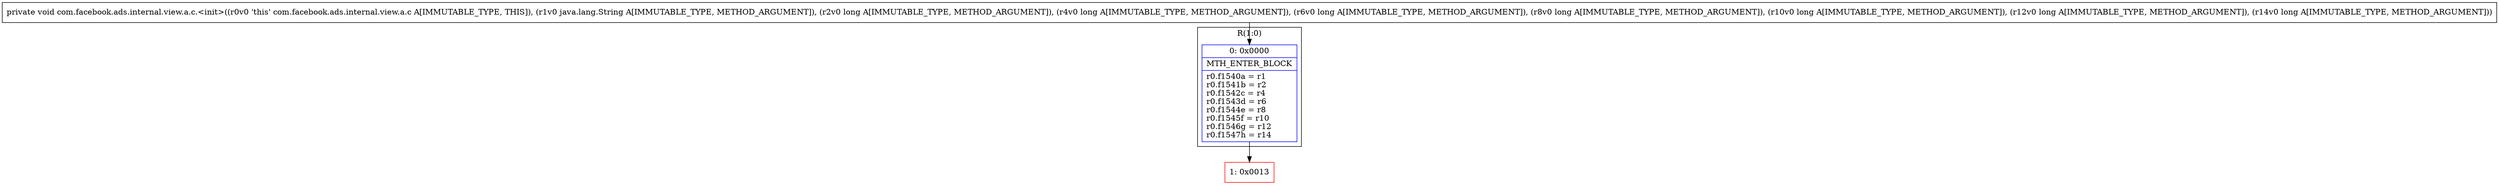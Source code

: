 digraph "CFG forcom.facebook.ads.internal.view.a.c.\<init\>(Ljava\/lang\/String;JJJJJJJ)V" {
subgraph cluster_Region_2042229576 {
label = "R(1:0)";
node [shape=record,color=blue];
Node_0 [shape=record,label="{0\:\ 0x0000|MTH_ENTER_BLOCK\l|r0.f1540a = r1\lr0.f1541b = r2\lr0.f1542c = r4\lr0.f1543d = r6\lr0.f1544e = r8\lr0.f1545f = r10\lr0.f1546g = r12\lr0.f1547h = r14\l}"];
}
Node_1 [shape=record,color=red,label="{1\:\ 0x0013}"];
MethodNode[shape=record,label="{private void com.facebook.ads.internal.view.a.c.\<init\>((r0v0 'this' com.facebook.ads.internal.view.a.c A[IMMUTABLE_TYPE, THIS]), (r1v0 java.lang.String A[IMMUTABLE_TYPE, METHOD_ARGUMENT]), (r2v0 long A[IMMUTABLE_TYPE, METHOD_ARGUMENT]), (r4v0 long A[IMMUTABLE_TYPE, METHOD_ARGUMENT]), (r6v0 long A[IMMUTABLE_TYPE, METHOD_ARGUMENT]), (r8v0 long A[IMMUTABLE_TYPE, METHOD_ARGUMENT]), (r10v0 long A[IMMUTABLE_TYPE, METHOD_ARGUMENT]), (r12v0 long A[IMMUTABLE_TYPE, METHOD_ARGUMENT]), (r14v0 long A[IMMUTABLE_TYPE, METHOD_ARGUMENT])) }"];
MethodNode -> Node_0;
Node_0 -> Node_1;
}

